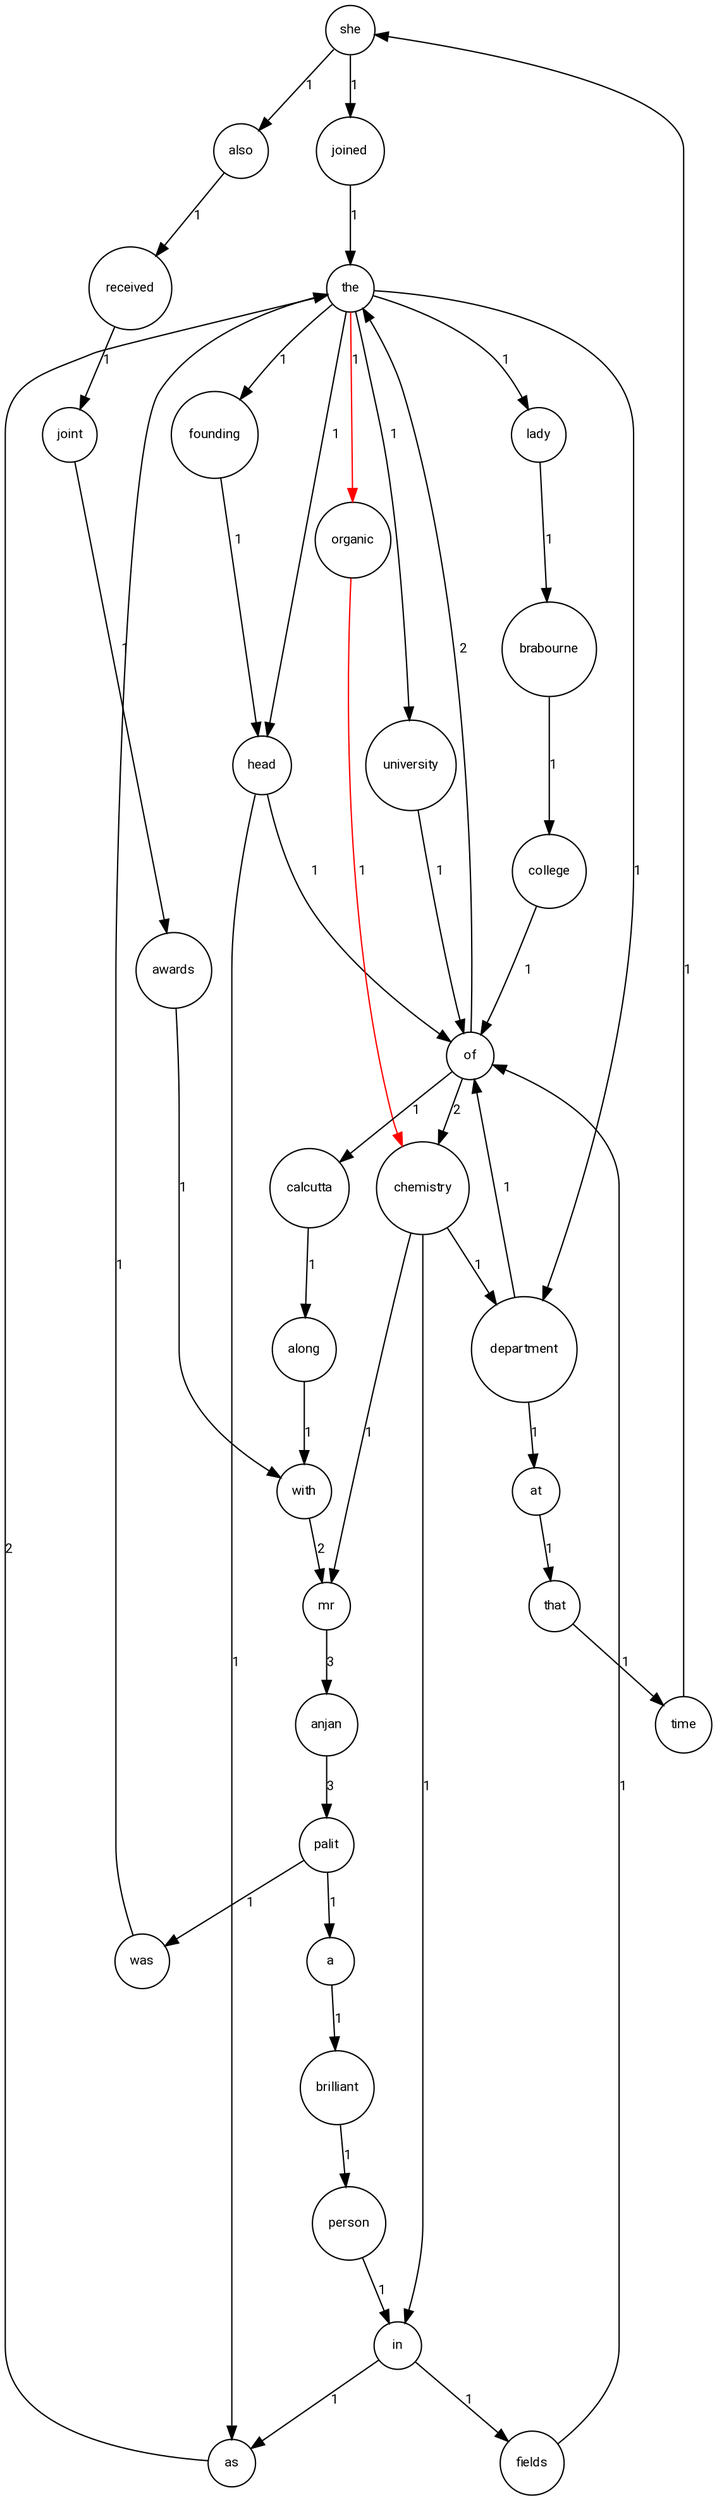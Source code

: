 digraph Dijkstra {
  size = "70, 70";
  fontname = "Roboto";
  fontsize = 10;
  
  node [shape = circle, fontname = "Roboto", fontsize = 10];
  edge [fontname = "Roboto", fontsize = 10];
  she -> joined [label="1"];
  she -> also [label="1"];
  joined -> the [label="1"];
  the -> lady [label="1"];
  the -> university [label="1"];
  the -> founding [label="1"];
  the -> department [label="1"];
  the -> head [label="1"];
  the -> organic [label="1",color="red"];
  lady -> brabourne [label="1"];
  brabourne -> college [label="1"];
  college -> of [label="1"];
  of -> the [label="2"];
  of -> calcutta [label="1"];
  of -> chemistry [label="2"];
  university -> of [label="1"];
  calcutta -> along [label="1"];
  along -> with [label="1"];
  with -> mr [label="2"];
  mr -> anjan [label="3"];
  anjan -> palit [label="3"];
  palit -> a [label="1"];
  palit -> was [label="1"];
  a -> brilliant [label="1"];
  brilliant -> person [label="1"];
  person -> in [label="1"];
  in -> fields [label="1"];
  in -> as [label="1"];
  fields -> of [label="1"];
  chemistry -> in [label="1"];
  chemistry -> mr [label="1"];
  chemistry -> department [label="1"];
  as -> the [label="2"];
  founding -> head [label="1"];
  head -> of [label="1"];
  head -> as [label="1"];
  department -> of [label="1"];
  department -> at [label="1"];
  was -> the [label="1"];
  organic -> chemistry [label="1",color="red"];
  at -> that [label="1"];
  that -> time [label="1"];
  time -> she [label="1"];
  also -> received [label="1"];
  received -> joint [label="1"];
  joint -> awards [label="1"];
  awards -> with [label="1"];

}
